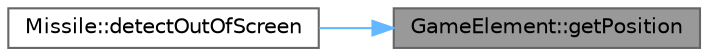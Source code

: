 digraph "GameElement::getPosition"
{
 // LATEX_PDF_SIZE
  bgcolor="transparent";
  edge [fontname=Helvetica,fontsize=10,labelfontname=Helvetica,labelfontsize=10];
  node [fontname=Helvetica,fontsize=10,shape=box,height=0.2,width=0.4];
  rankdir="RL";
  Node1 [id="Node000001",label="GameElement::getPosition",height=0.2,width=0.4,color="gray40", fillcolor="grey60", style="filled", fontcolor="black",tooltip="Gets the position of the game element."];
  Node1 -> Node2 [id="edge1_Node000001_Node000002",dir="back",color="steelblue1",style="solid",tooltip=" "];
  Node2 [id="Node000002",label="Missile::detectOutOfScreen",height=0.2,width=0.4,color="grey40", fillcolor="white", style="filled",URL="$class_missile.html#af39d394755e2bacc93a1d59c72e59da7",tooltip="Detects if the missile is out of the screen bounds."];
}
